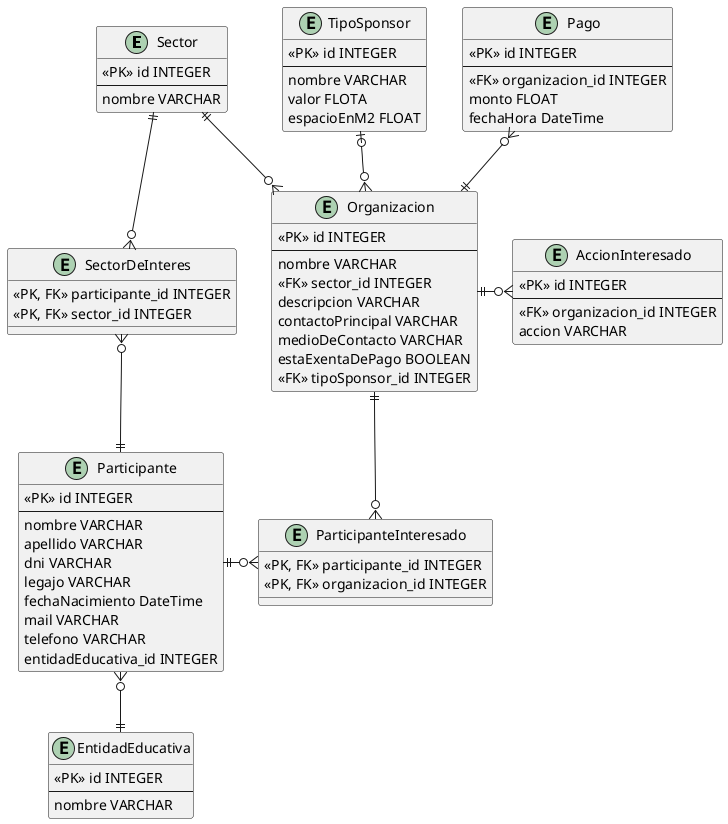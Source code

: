 @startuml
'https://plantuml.com/class-diagram

entity Sector {
    <<PK>> id INTEGER
    ---
    nombre VARCHAR
}

entity EntidadEducativa {
    <<PK>> id INTEGER
    ---
    nombre VARCHAR
}

entity Pago {
    <<PK>> id INTEGER
    ---
    <<FK>> organizacion_id INTEGER
    monto FLOAT
    fechaHora DateTime
}

entity TipoSponsor {
    <<PK>> id INTEGER
    ---
    nombre VARCHAR
    valor FLOTA
    espacioEnM2 FLOAT
}

entity AccionInteresado {
    <<PK>> id INTEGER
    ---
    <<FK>> organizacion_id INTEGER
    accion VARCHAR
}

entity Participante {
    <<PK>> id INTEGER
    ---
    nombre VARCHAR
    apellido VARCHAR
    dni VARCHAR
    legajo VARCHAR
    fechaNacimiento DateTime
    mail VARCHAR
    telefono VARCHAR
    entidadEducativa_id INTEGER
}

entity SectorDeInteres {
    <<PK, FK>> participante_id INTEGER
    <<PK, FK>> sector_id INTEGER
}

entity Organizacion {
    <<PK>> id INTEGER
    ---
    nombre VARCHAR
    <<FK>> sector_id INTEGER
    descripcion VARCHAR
    contactoPrincipal VARCHAR
    medioDeContacto VARCHAR
    estaExentaDePago BOOLEAN
    <<FK>> tipoSponsor_id INTEGER
}

entity ParticipanteInteresado {
    <<PK, FK>> participante_id INTEGER
    <<PK, FK>> organizacion_id INTEGER
}

Sector ||--o{ Organizacion
Sector ||--o{ SectorDeInteres
SectorDeInteres }o--|| Participante
Organizacion ||--o{ ParticipanteInteresado
Participante ||-o{ ParticipanteInteresado
TipoSponsor |o--o{ Organizacion
Organizacion ||-o{ AccionInteresado
Pago }o--|| Organizacion
Participante }o--|| EntidadEducativa

@enduml